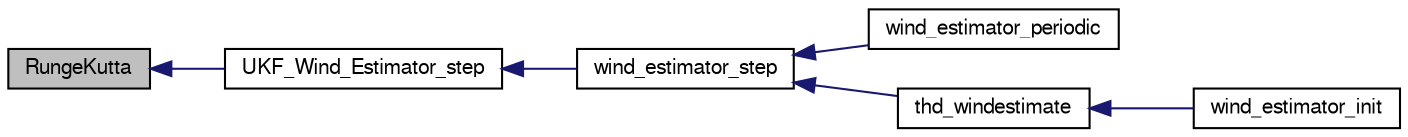 digraph "RungeKutta"
{
  edge [fontname="FreeSans",fontsize="10",labelfontname="FreeSans",labelfontsize="10"];
  node [fontname="FreeSans",fontsize="10",shape=record];
  rankdir="LR";
  Node1 [label="RungeKutta",height=0.2,width=0.4,color="black", fillcolor="grey75", style="filled", fontcolor="black"];
  Node1 -> Node2 [dir="back",color="midnightblue",fontsize="10",style="solid",fontname="FreeSans"];
  Node2 [label="UKF_Wind_Estimator_step",height=0.2,width=0.4,color="black", fillcolor="white", style="filled",URL="$UKF__Wind__Estimator_8h.html#ace2249208dcb95cf298d03ea903f34b1"];
  Node2 -> Node3 [dir="back",color="midnightblue",fontsize="10",style="solid",fontname="FreeSans"];
  Node3 [label="wind_estimator_step",height=0.2,width=0.4,color="black", fillcolor="white", style="filled",URL="$wind__estimator_8c.html#a9625948d6ba7c62cb2603ce28bfb5d56"];
  Node3 -> Node4 [dir="back",color="midnightblue",fontsize="10",style="solid",fontname="FreeSans"];
  Node4 [label="wind_estimator_periodic",height=0.2,width=0.4,color="black", fillcolor="white", style="filled",URL="$wind__estimator_8h.html#a0a4f52d63873704d3581f69f44d71751"];
  Node3 -> Node5 [dir="back",color="midnightblue",fontsize="10",style="solid",fontname="FreeSans"];
  Node5 [label="thd_windestimate",height=0.2,width=0.4,color="black", fillcolor="white", style="filled",URL="$wind__estimator_8c.html#a6952c23304a7c54b622c76cc1c70c6c9"];
  Node5 -> Node6 [dir="back",color="midnightblue",fontsize="10",style="solid",fontname="FreeSans"];
  Node6 [label="wind_estimator_init",height=0.2,width=0.4,color="black", fillcolor="white", style="filled",URL="$wind__estimator_8h.html#aeba75f12b0ae0a57b4269345a348e779"];
}
